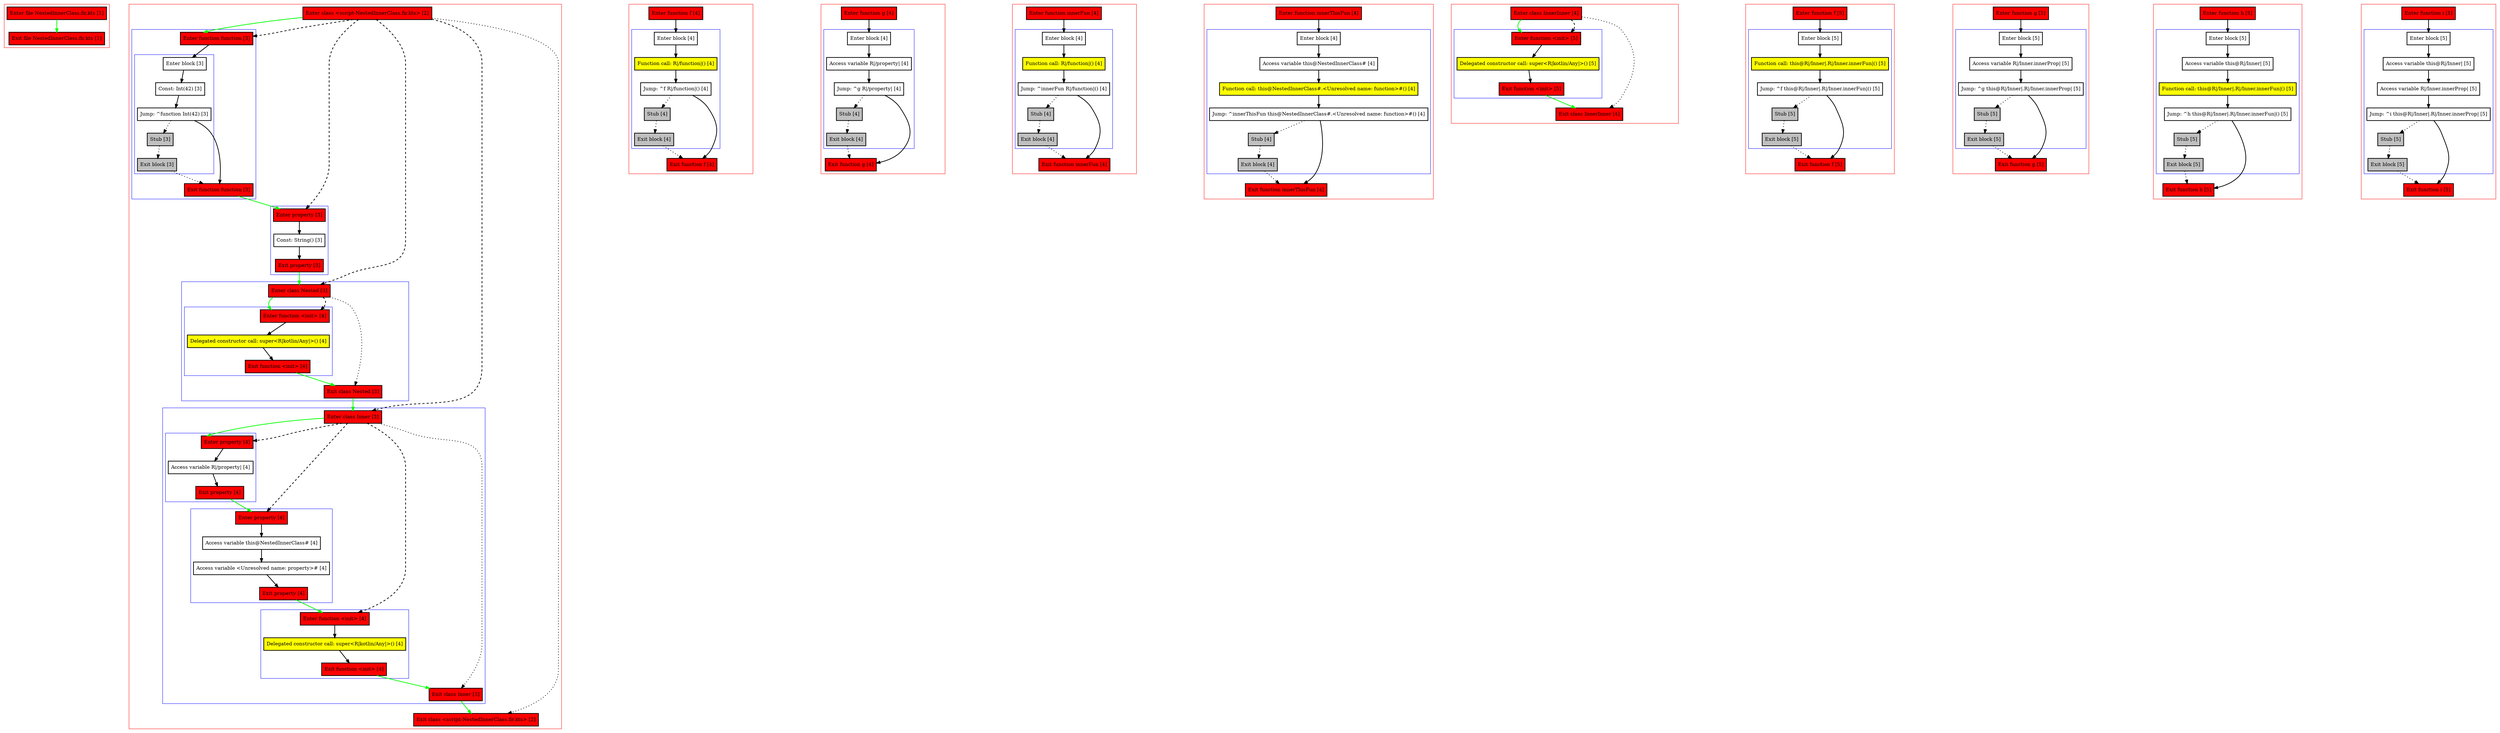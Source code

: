 digraph NestedInnerClass_fir_kts {
    graph [nodesep=3]
    node [shape=box penwidth=2]
    edge [penwidth=2]

    subgraph cluster_0 {
        color=red
        0 [label="Enter file NestedInnerClass.fir.kts [1]" style="filled" fillcolor=red];
        1 [label="Exit file NestedInnerClass.fir.kts [1]" style="filled" fillcolor=red];
    }
    0 -> {1} [color=green];

    subgraph cluster_1 {
        color=red
        2 [label="Enter class <script-NestedInnerClass.fir.kts> [2]" style="filled" fillcolor=red];
        subgraph cluster_2 {
            color=blue
            3 [label="Enter function function [3]" style="filled" fillcolor=red];
            subgraph cluster_3 {
                color=blue
                4 [label="Enter block [3]"];
                5 [label="Const: Int(42) [3]"];
                6 [label="Jump: ^function Int(42) [3]"];
                7 [label="Stub [3]" style="filled" fillcolor=gray];
                8 [label="Exit block [3]" style="filled" fillcolor=gray];
            }
            9 [label="Exit function function [3]" style="filled" fillcolor=red];
        }
        subgraph cluster_4 {
            color=blue
            10 [label="Enter property [3]" style="filled" fillcolor=red];
            11 [label="Const: String() [3]"];
            12 [label="Exit property [3]" style="filled" fillcolor=red];
        }
        subgraph cluster_5 {
            color=blue
            13 [label="Enter class Nested [3]" style="filled" fillcolor=red];
            subgraph cluster_6 {
                color=blue
                14 [label="Enter function <init> [4]" style="filled" fillcolor=red];
                15 [label="Delegated constructor call: super<R|kotlin/Any|>() [4]" style="filled" fillcolor=yellow];
                16 [label="Exit function <init> [4]" style="filled" fillcolor=red];
            }
            17 [label="Exit class Nested [3]" style="filled" fillcolor=red];
        }
        subgraph cluster_7 {
            color=blue
            18 [label="Enter class Inner [3]" style="filled" fillcolor=red];
            subgraph cluster_8 {
                color=blue
                19 [label="Enter property [4]" style="filled" fillcolor=red];
                20 [label="Access variable R|/property| [4]"];
                21 [label="Exit property [4]" style="filled" fillcolor=red];
            }
            subgraph cluster_9 {
                color=blue
                22 [label="Enter property [4]" style="filled" fillcolor=red];
                23 [label="Access variable this@NestedInnerClass# [4]"];
                24 [label="Access variable <Unresolved name: property># [4]"];
                25 [label="Exit property [4]" style="filled" fillcolor=red];
            }
            subgraph cluster_10 {
                color=blue
                26 [label="Enter function <init> [4]" style="filled" fillcolor=red];
                27 [label="Delegated constructor call: super<R|kotlin/Any|>() [4]" style="filled" fillcolor=yellow];
                28 [label="Exit function <init> [4]" style="filled" fillcolor=red];
            }
            29 [label="Exit class Inner [3]" style="filled" fillcolor=red];
        }
        30 [label="Exit class <script-NestedInnerClass.fir.kts> [2]" style="filled" fillcolor=red];
    }
    2 -> {3} [color=green];
    2 -> {30} [style=dotted];
    2 -> {3 10 13 18} [style=dashed];
    3 -> {4};
    4 -> {5};
    5 -> {6};
    6 -> {9};
    6 -> {7} [style=dotted];
    7 -> {8} [style=dotted];
    8 -> {9} [style=dotted];
    9 -> {10} [color=green];
    10 -> {11};
    11 -> {12};
    12 -> {13} [color=green];
    13 -> {14} [color=green];
    13 -> {17} [style=dotted];
    13 -> {14} [style=dashed];
    14 -> {15};
    15 -> {16};
    16 -> {17} [color=green];
    17 -> {18} [color=green];
    18 -> {19} [color=green];
    18 -> {29} [style=dotted];
    18 -> {19 22 26} [style=dashed];
    19 -> {20};
    20 -> {21};
    21 -> {22} [color=green];
    22 -> {23};
    23 -> {24};
    24 -> {25};
    25 -> {26} [color=green];
    26 -> {27};
    27 -> {28};
    28 -> {29} [color=green];
    29 -> {30} [color=green];

    subgraph cluster_11 {
        color=red
        31 [label="Enter function f [4]" style="filled" fillcolor=red];
        subgraph cluster_12 {
            color=blue
            32 [label="Enter block [4]"];
            33 [label="Function call: R|/function|() [4]" style="filled" fillcolor=yellow];
            34 [label="Jump: ^f R|/function|() [4]"];
            35 [label="Stub [4]" style="filled" fillcolor=gray];
            36 [label="Exit block [4]" style="filled" fillcolor=gray];
        }
        37 [label="Exit function f [4]" style="filled" fillcolor=red];
    }
    31 -> {32};
    32 -> {33};
    33 -> {34};
    34 -> {37};
    34 -> {35} [style=dotted];
    35 -> {36} [style=dotted];
    36 -> {37} [style=dotted];

    subgraph cluster_13 {
        color=red
        38 [label="Enter function g [4]" style="filled" fillcolor=red];
        subgraph cluster_14 {
            color=blue
            39 [label="Enter block [4]"];
            40 [label="Access variable R|/property| [4]"];
            41 [label="Jump: ^g R|/property| [4]"];
            42 [label="Stub [4]" style="filled" fillcolor=gray];
            43 [label="Exit block [4]" style="filled" fillcolor=gray];
        }
        44 [label="Exit function g [4]" style="filled" fillcolor=red];
    }
    38 -> {39};
    39 -> {40};
    40 -> {41};
    41 -> {44};
    41 -> {42} [style=dotted];
    42 -> {43} [style=dotted];
    43 -> {44} [style=dotted];

    subgraph cluster_15 {
        color=red
        45 [label="Enter function innerFun [4]" style="filled" fillcolor=red];
        subgraph cluster_16 {
            color=blue
            46 [label="Enter block [4]"];
            47 [label="Function call: R|/function|() [4]" style="filled" fillcolor=yellow];
            48 [label="Jump: ^innerFun R|/function|() [4]"];
            49 [label="Stub [4]" style="filled" fillcolor=gray];
            50 [label="Exit block [4]" style="filled" fillcolor=gray];
        }
        51 [label="Exit function innerFun [4]" style="filled" fillcolor=red];
    }
    45 -> {46};
    46 -> {47};
    47 -> {48};
    48 -> {51};
    48 -> {49} [style=dotted];
    49 -> {50} [style=dotted];
    50 -> {51} [style=dotted];

    subgraph cluster_17 {
        color=red
        52 [label="Enter function innerThisFun [4]" style="filled" fillcolor=red];
        subgraph cluster_18 {
            color=blue
            53 [label="Enter block [4]"];
            54 [label="Access variable this@NestedInnerClass# [4]"];
            55 [label="Function call: this@NestedInnerClass#.<Unresolved name: function>#() [4]" style="filled" fillcolor=yellow];
            56 [label="Jump: ^innerThisFun this@NestedInnerClass#.<Unresolved name: function>#() [4]"];
            57 [label="Stub [4]" style="filled" fillcolor=gray];
            58 [label="Exit block [4]" style="filled" fillcolor=gray];
        }
        59 [label="Exit function innerThisFun [4]" style="filled" fillcolor=red];
    }
    52 -> {53};
    53 -> {54};
    54 -> {55};
    55 -> {56};
    56 -> {59};
    56 -> {57} [style=dotted];
    57 -> {58} [style=dotted];
    58 -> {59} [style=dotted];

    subgraph cluster_19 {
        color=red
        60 [label="Enter class InnerInner [4]" style="filled" fillcolor=red];
        subgraph cluster_20 {
            color=blue
            61 [label="Enter function <init> [5]" style="filled" fillcolor=red];
            62 [label="Delegated constructor call: super<R|kotlin/Any|>() [5]" style="filled" fillcolor=yellow];
            63 [label="Exit function <init> [5]" style="filled" fillcolor=red];
        }
        64 [label="Exit class InnerInner [4]" style="filled" fillcolor=red];
    }
    60 -> {61} [color=green];
    60 -> {64} [style=dotted];
    60 -> {61} [style=dashed];
    61 -> {62};
    62 -> {63};
    63 -> {64} [color=green];

    subgraph cluster_21 {
        color=red
        65 [label="Enter function f [5]" style="filled" fillcolor=red];
        subgraph cluster_22 {
            color=blue
            66 [label="Enter block [5]"];
            67 [label="Function call: this@R|/Inner|.R|/Inner.innerFun|() [5]" style="filled" fillcolor=yellow];
            68 [label="Jump: ^f this@R|/Inner|.R|/Inner.innerFun|() [5]"];
            69 [label="Stub [5]" style="filled" fillcolor=gray];
            70 [label="Exit block [5]" style="filled" fillcolor=gray];
        }
        71 [label="Exit function f [5]" style="filled" fillcolor=red];
    }
    65 -> {66};
    66 -> {67};
    67 -> {68};
    68 -> {71};
    68 -> {69} [style=dotted];
    69 -> {70} [style=dotted];
    70 -> {71} [style=dotted];

    subgraph cluster_23 {
        color=red
        72 [label="Enter function g [5]" style="filled" fillcolor=red];
        subgraph cluster_24 {
            color=blue
            73 [label="Enter block [5]"];
            74 [label="Access variable R|/Inner.innerProp| [5]"];
            75 [label="Jump: ^g this@R|/Inner|.R|/Inner.innerProp| [5]"];
            76 [label="Stub [5]" style="filled" fillcolor=gray];
            77 [label="Exit block [5]" style="filled" fillcolor=gray];
        }
        78 [label="Exit function g [5]" style="filled" fillcolor=red];
    }
    72 -> {73};
    73 -> {74};
    74 -> {75};
    75 -> {78};
    75 -> {76} [style=dotted];
    76 -> {77} [style=dotted];
    77 -> {78} [style=dotted];

    subgraph cluster_25 {
        color=red
        79 [label="Enter function h [5]" style="filled" fillcolor=red];
        subgraph cluster_26 {
            color=blue
            80 [label="Enter block [5]"];
            81 [label="Access variable this@R|/Inner| [5]"];
            82 [label="Function call: this@R|/Inner|.R|/Inner.innerFun|() [5]" style="filled" fillcolor=yellow];
            83 [label="Jump: ^h this@R|/Inner|.R|/Inner.innerFun|() [5]"];
            84 [label="Stub [5]" style="filled" fillcolor=gray];
            85 [label="Exit block [5]" style="filled" fillcolor=gray];
        }
        86 [label="Exit function h [5]" style="filled" fillcolor=red];
    }
    79 -> {80};
    80 -> {81};
    81 -> {82};
    82 -> {83};
    83 -> {86};
    83 -> {84} [style=dotted];
    84 -> {85} [style=dotted];
    85 -> {86} [style=dotted];

    subgraph cluster_27 {
        color=red
        87 [label="Enter function i [5]" style="filled" fillcolor=red];
        subgraph cluster_28 {
            color=blue
            88 [label="Enter block [5]"];
            89 [label="Access variable this@R|/Inner| [5]"];
            90 [label="Access variable R|/Inner.innerProp| [5]"];
            91 [label="Jump: ^i this@R|/Inner|.R|/Inner.innerProp| [5]"];
            92 [label="Stub [5]" style="filled" fillcolor=gray];
            93 [label="Exit block [5]" style="filled" fillcolor=gray];
        }
        94 [label="Exit function i [5]" style="filled" fillcolor=red];
    }
    87 -> {88};
    88 -> {89};
    89 -> {90};
    90 -> {91};
    91 -> {94};
    91 -> {92} [style=dotted];
    92 -> {93} [style=dotted];
    93 -> {94} [style=dotted];

}
